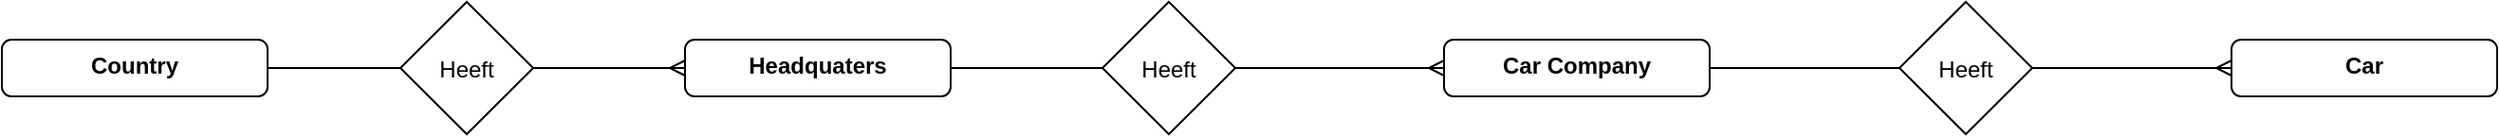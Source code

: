 <mxfile version="27.0.9">
  <diagram name="Page-1" id="afdGZXYwFwLrMhUs06Rw">
    <mxGraphModel dx="1426" dy="849" grid="1" gridSize="10" guides="1" tooltips="1" connect="1" arrows="1" fold="1" page="1" pageScale="1" pageWidth="850" pageHeight="1100" math="0" shadow="0">
      <root>
        <mxCell id="0" />
        <mxCell id="1" parent="0" />
        <mxCell id="SyIeJ_pSp-1_Gsyx6CoS-14" style="edgeStyle=orthogonalEdgeStyle;rounded=0;orthogonalLoop=1;jettySize=auto;html=1;entryX=0;entryY=0.5;entryDx=0;entryDy=0;endArrow=none;startFill=0;" edge="1" parent="1" source="SyIeJ_pSp-1_Gsyx6CoS-7" target="SyIeJ_pSp-1_Gsyx6CoS-13">
          <mxGeometry relative="1" as="geometry" />
        </mxCell>
        <mxCell id="SyIeJ_pSp-1_Gsyx6CoS-7" value="&lt;b&gt;Country&lt;/b&gt;" style="html=1;align=center;verticalAlign=top;rounded=1;absoluteArcSize=1;arcSize=10;dashed=0;whiteSpace=wrap;" vertex="1" parent="1">
          <mxGeometry x="30" y="390" width="140" height="30" as="geometry" />
        </mxCell>
        <mxCell id="SyIeJ_pSp-1_Gsyx6CoS-17" style="edgeStyle=orthogonalEdgeStyle;rounded=0;orthogonalLoop=1;jettySize=auto;html=1;entryX=0;entryY=0.5;entryDx=0;entryDy=0;endArrow=none;startFill=0;" edge="1" parent="1" source="SyIeJ_pSp-1_Gsyx6CoS-9" target="SyIeJ_pSp-1_Gsyx6CoS-16">
          <mxGeometry relative="1" as="geometry" />
        </mxCell>
        <mxCell id="SyIeJ_pSp-1_Gsyx6CoS-9" value="&lt;b&gt;Headquaters&lt;/b&gt;" style="html=1;align=center;verticalAlign=top;rounded=1;absoluteArcSize=1;arcSize=10;dashed=0;whiteSpace=wrap;" vertex="1" parent="1">
          <mxGeometry x="390" y="390" width="140" height="30" as="geometry" />
        </mxCell>
        <mxCell id="SyIeJ_pSp-1_Gsyx6CoS-20" style="edgeStyle=orthogonalEdgeStyle;rounded=0;orthogonalLoop=1;jettySize=auto;html=1;entryX=0;entryY=0.5;entryDx=0;entryDy=0;endArrow=none;startFill=0;" edge="1" parent="1" source="SyIeJ_pSp-1_Gsyx6CoS-10" target="SyIeJ_pSp-1_Gsyx6CoS-19">
          <mxGeometry relative="1" as="geometry" />
        </mxCell>
        <mxCell id="SyIeJ_pSp-1_Gsyx6CoS-10" value="&lt;b&gt;Car Company&lt;/b&gt;" style="html=1;align=center;verticalAlign=top;rounded=1;absoluteArcSize=1;arcSize=10;dashed=0;whiteSpace=wrap;" vertex="1" parent="1">
          <mxGeometry x="790" y="390" width="140" height="30" as="geometry" />
        </mxCell>
        <mxCell id="SyIeJ_pSp-1_Gsyx6CoS-11" value="&lt;b&gt;Car&lt;/b&gt;" style="html=1;align=center;verticalAlign=top;rounded=1;absoluteArcSize=1;arcSize=10;dashed=0;whiteSpace=wrap;" vertex="1" parent="1">
          <mxGeometry x="1205" y="390" width="140" height="30" as="geometry" />
        </mxCell>
        <mxCell id="SyIeJ_pSp-1_Gsyx6CoS-15" style="edgeStyle=orthogonalEdgeStyle;rounded=0;orthogonalLoop=1;jettySize=auto;html=1;endArrow=ERmany;endFill=0;" edge="1" parent="1" source="SyIeJ_pSp-1_Gsyx6CoS-13" target="SyIeJ_pSp-1_Gsyx6CoS-9">
          <mxGeometry relative="1" as="geometry" />
        </mxCell>
        <mxCell id="SyIeJ_pSp-1_Gsyx6CoS-13" value="Heeft" style="rhombus;" vertex="1" parent="1">
          <mxGeometry x="240" y="370" width="70" height="70" as="geometry" />
        </mxCell>
        <mxCell id="SyIeJ_pSp-1_Gsyx6CoS-18" style="edgeStyle=orthogonalEdgeStyle;rounded=0;orthogonalLoop=1;jettySize=auto;html=1;entryX=0;entryY=0.5;entryDx=0;entryDy=0;endArrow=ERmany;endFill=0;" edge="1" parent="1" source="SyIeJ_pSp-1_Gsyx6CoS-16" target="SyIeJ_pSp-1_Gsyx6CoS-10">
          <mxGeometry relative="1" as="geometry" />
        </mxCell>
        <mxCell id="SyIeJ_pSp-1_Gsyx6CoS-16" value="Heeft" style="rhombus;" vertex="1" parent="1">
          <mxGeometry x="610" y="370" width="70" height="70" as="geometry" />
        </mxCell>
        <mxCell id="SyIeJ_pSp-1_Gsyx6CoS-21" style="edgeStyle=orthogonalEdgeStyle;rounded=0;orthogonalLoop=1;jettySize=auto;html=1;entryX=0;entryY=0.5;entryDx=0;entryDy=0;endArrow=ERmany;endFill=0;" edge="1" parent="1" source="SyIeJ_pSp-1_Gsyx6CoS-19" target="SyIeJ_pSp-1_Gsyx6CoS-11">
          <mxGeometry relative="1" as="geometry" />
        </mxCell>
        <mxCell id="SyIeJ_pSp-1_Gsyx6CoS-19" value="Heeft" style="rhombus;" vertex="1" parent="1">
          <mxGeometry x="1030" y="370" width="70" height="70" as="geometry" />
        </mxCell>
      </root>
    </mxGraphModel>
  </diagram>
</mxfile>
